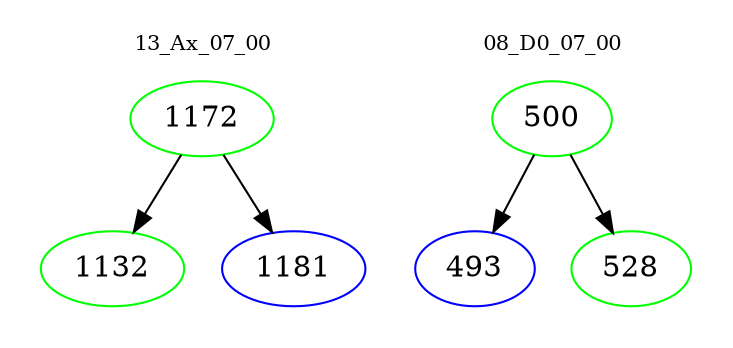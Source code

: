 digraph{
subgraph cluster_0 {
color = white
label = "13_Ax_07_00";
fontsize=10;
T0_1172 [label="1172", color="green"]
T0_1172 -> T0_1132 [color="black"]
T0_1132 [label="1132", color="green"]
T0_1172 -> T0_1181 [color="black"]
T0_1181 [label="1181", color="blue"]
}
subgraph cluster_1 {
color = white
label = "08_D0_07_00";
fontsize=10;
T1_500 [label="500", color="green"]
T1_500 -> T1_493 [color="black"]
T1_493 [label="493", color="blue"]
T1_500 -> T1_528 [color="black"]
T1_528 [label="528", color="green"]
}
}
